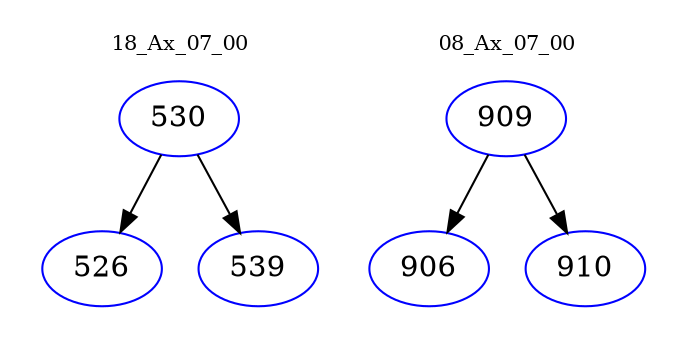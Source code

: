 digraph{
subgraph cluster_0 {
color = white
label = "18_Ax_07_00";
fontsize=10;
T0_530 [label="530", color="blue"]
T0_530 -> T0_526 [color="black"]
T0_526 [label="526", color="blue"]
T0_530 -> T0_539 [color="black"]
T0_539 [label="539", color="blue"]
}
subgraph cluster_1 {
color = white
label = "08_Ax_07_00";
fontsize=10;
T1_909 [label="909", color="blue"]
T1_909 -> T1_906 [color="black"]
T1_906 [label="906", color="blue"]
T1_909 -> T1_910 [color="black"]
T1_910 [label="910", color="blue"]
}
}
